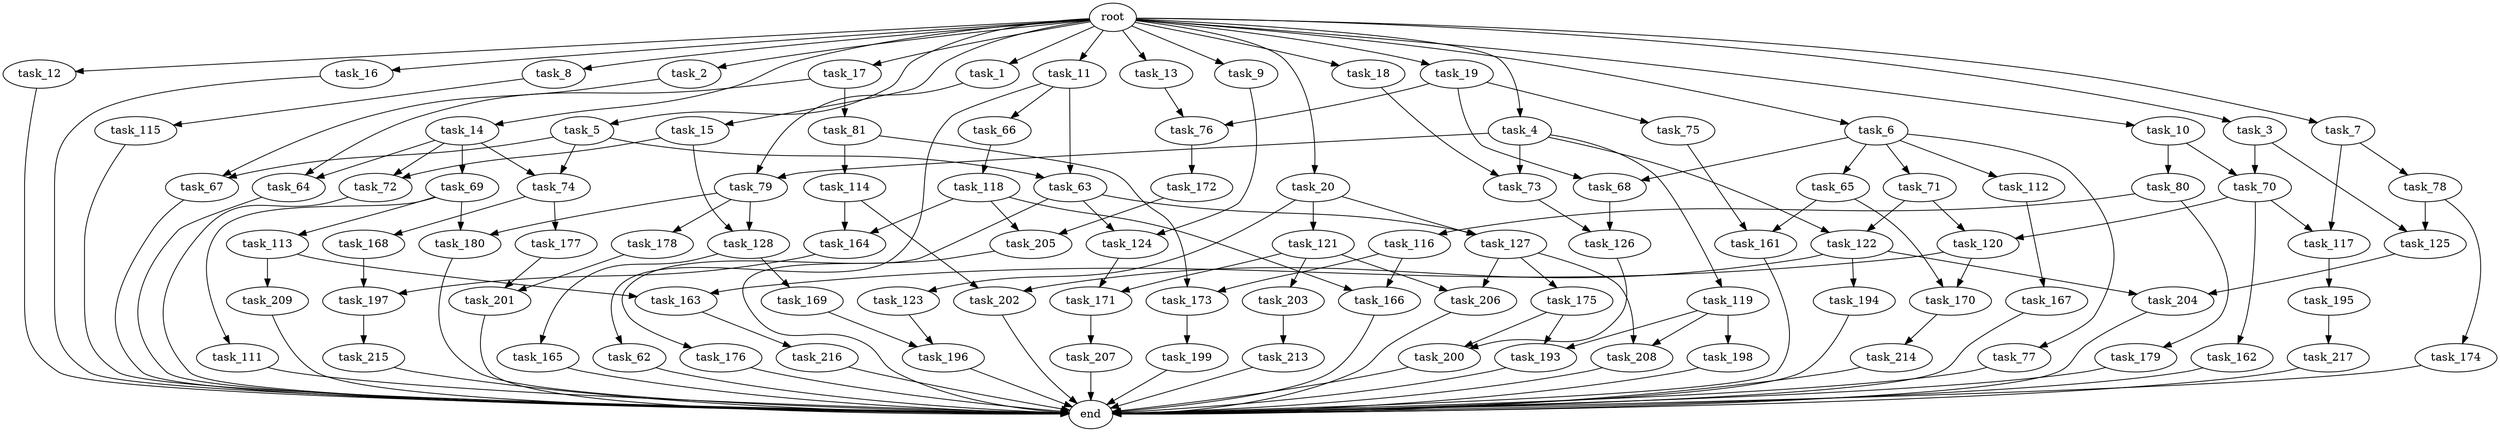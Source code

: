 digraph G {
  root [size="0.000000"];
  task_1 [size="1.024000"];
  task_2 [size="1.024000"];
  task_3 [size="1.024000"];
  task_4 [size="1.024000"];
  task_5 [size="1.024000"];
  task_6 [size="1.024000"];
  task_7 [size="1.024000"];
  task_8 [size="1.024000"];
  task_9 [size="1.024000"];
  task_10 [size="1.024000"];
  task_11 [size="1.024000"];
  task_12 [size="1.024000"];
  task_13 [size="1.024000"];
  task_14 [size="1.024000"];
  task_15 [size="1.024000"];
  task_16 [size="1.024000"];
  task_17 [size="1.024000"];
  task_18 [size="1.024000"];
  task_19 [size="1.024000"];
  task_20 [size="1.024000"];
  task_62 [size="34359738.368000"];
  task_63 [size="171798691.840000"];
  task_64 [size="773094113.280000"];
  task_65 [size="695784701.952000"];
  task_66 [size="34359738.368000"];
  task_67 [size="214748364.800000"];
  task_68 [size="1245540515.840000"];
  task_69 [size="77309411.328000"];
  task_70 [size="627065225.216000"];
  task_71 [size="695784701.952000"];
  task_72 [size="214748364.800000"];
  task_73 [size="446676598.784000"];
  task_74 [size="214748364.800000"];
  task_75 [size="549755813.888000"];
  task_76 [size="970662608.896000"];
  task_77 [size="695784701.952000"];
  task_78 [size="309237645.312000"];
  task_79 [size="214748364.800000"];
  task_80 [size="549755813.888000"];
  task_81 [size="695784701.952000"];
  task_111 [size="549755813.888000"];
  task_112 [size="695784701.952000"];
  task_113 [size="549755813.888000"];
  task_114 [size="214748364.800000"];
  task_115 [size="137438953.472000"];
  task_116 [size="34359738.368000"];
  task_117 [size="730144440.320000"];
  task_118 [size="858993459.200000"];
  task_119 [size="137438953.472000"];
  task_120 [size="1279900254.208000"];
  task_121 [size="549755813.888000"];
  task_122 [size="996432412.672000"];
  task_123 [size="549755813.888000"];
  task_124 [size="730144440.320000"];
  task_125 [size="111669149.696000"];
  task_126 [size="1005022347.264000"];
  task_127 [size="584115552.256000"];
  task_128 [size="558345748.480000"];
  task_161 [size="833223655.424000"];
  task_162 [size="420906795.008000"];
  task_163 [size="996432412.672000"];
  task_164 [size="343597383.680000"];
  task_165 [size="858993459.200000"];
  task_166 [size="68719476.736000"];
  task_167 [size="858993459.200000"];
  task_168 [size="214748364.800000"];
  task_169 [size="858993459.200000"];
  task_170 [size="996432412.672000"];
  task_171 [size="618475290.624000"];
  task_172 [size="137438953.472000"];
  task_173 [size="249108103.168000"];
  task_174 [size="34359738.368000"];
  task_175 [size="137438953.472000"];
  task_176 [size="34359738.368000"];
  task_177 [size="214748364.800000"];
  task_178 [size="420906795.008000"];
  task_179 [size="34359738.368000"];
  task_180 [size="970662608.896000"];
  task_193 [size="249108103.168000"];
  task_194 [size="309237645.312000"];
  task_195 [size="695784701.952000"];
  task_196 [size="214748364.800000"];
  task_197 [size="214748364.800000"];
  task_198 [size="214748364.800000"];
  task_199 [size="695784701.952000"];
  task_200 [size="893353197.568000"];
  task_201 [size="111669149.696000"];
  task_202 [size="618475290.624000"];
  task_203 [size="309237645.312000"];
  task_204 [size="386547056.640000"];
  task_205 [size="343597383.680000"];
  task_206 [size="446676598.784000"];
  task_207 [size="214748364.800000"];
  task_208 [size="352187318.272000"];
  task_209 [size="137438953.472000"];
  task_213 [size="695784701.952000"];
  task_214 [size="695784701.952000"];
  task_215 [size="695784701.952000"];
  task_216 [size="858993459.200000"];
  task_217 [size="549755813.888000"];
  end [size="0.000000"];

  root -> task_1 [size="1.000000"];
  root -> task_2 [size="1.000000"];
  root -> task_3 [size="1.000000"];
  root -> task_4 [size="1.000000"];
  root -> task_5 [size="1.000000"];
  root -> task_6 [size="1.000000"];
  root -> task_7 [size="1.000000"];
  root -> task_8 [size="1.000000"];
  root -> task_9 [size="1.000000"];
  root -> task_10 [size="1.000000"];
  root -> task_11 [size="1.000000"];
  root -> task_12 [size="1.000000"];
  root -> task_13 [size="1.000000"];
  root -> task_14 [size="1.000000"];
  root -> task_15 [size="1.000000"];
  root -> task_16 [size="1.000000"];
  root -> task_17 [size="1.000000"];
  root -> task_18 [size="1.000000"];
  root -> task_19 [size="1.000000"];
  root -> task_20 [size="1.000000"];
  task_1 -> task_79 [size="75497472.000000"];
  task_2 -> task_67 [size="75497472.000000"];
  task_3 -> task_70 [size="75497472.000000"];
  task_3 -> task_125 [size="75497472.000000"];
  task_4 -> task_73 [size="134217728.000000"];
  task_4 -> task_79 [size="134217728.000000"];
  task_4 -> task_119 [size="134217728.000000"];
  task_4 -> task_122 [size="134217728.000000"];
  task_5 -> task_63 [size="134217728.000000"];
  task_5 -> task_67 [size="134217728.000000"];
  task_5 -> task_74 [size="134217728.000000"];
  task_6 -> task_65 [size="679477248.000000"];
  task_6 -> task_68 [size="679477248.000000"];
  task_6 -> task_71 [size="679477248.000000"];
  task_6 -> task_77 [size="679477248.000000"];
  task_6 -> task_112 [size="679477248.000000"];
  task_7 -> task_78 [size="301989888.000000"];
  task_7 -> task_117 [size="301989888.000000"];
  task_8 -> task_115 [size="134217728.000000"];
  task_9 -> task_124 [size="679477248.000000"];
  task_10 -> task_70 [size="536870912.000000"];
  task_10 -> task_80 [size="536870912.000000"];
  task_11 -> task_62 [size="33554432.000000"];
  task_11 -> task_63 [size="33554432.000000"];
  task_11 -> task_66 [size="33554432.000000"];
  task_12 -> end [size="1.000000"];
  task_13 -> task_76 [size="411041792.000000"];
  task_14 -> task_64 [size="75497472.000000"];
  task_14 -> task_69 [size="75497472.000000"];
  task_14 -> task_72 [size="75497472.000000"];
  task_14 -> task_74 [size="75497472.000000"];
  task_15 -> task_72 [size="134217728.000000"];
  task_15 -> task_128 [size="134217728.000000"];
  task_16 -> end [size="1.000000"];
  task_17 -> task_64 [size="679477248.000000"];
  task_17 -> task_81 [size="679477248.000000"];
  task_18 -> task_73 [size="301989888.000000"];
  task_19 -> task_68 [size="536870912.000000"];
  task_19 -> task_75 [size="536870912.000000"];
  task_19 -> task_76 [size="536870912.000000"];
  task_20 -> task_121 [size="536870912.000000"];
  task_20 -> task_123 [size="536870912.000000"];
  task_20 -> task_127 [size="536870912.000000"];
  task_62 -> end [size="1.000000"];
  task_63 -> task_124 [size="33554432.000000"];
  task_63 -> task_127 [size="33554432.000000"];
  task_63 -> task_176 [size="33554432.000000"];
  task_64 -> end [size="1.000000"];
  task_65 -> task_161 [size="134217728.000000"];
  task_65 -> task_170 [size="134217728.000000"];
  task_66 -> task_118 [size="838860800.000000"];
  task_67 -> end [size="1.000000"];
  task_68 -> task_126 [size="301989888.000000"];
  task_69 -> task_111 [size="536870912.000000"];
  task_69 -> task_113 [size="536870912.000000"];
  task_69 -> task_180 [size="536870912.000000"];
  task_70 -> task_117 [size="411041792.000000"];
  task_70 -> task_120 [size="411041792.000000"];
  task_70 -> task_162 [size="411041792.000000"];
  task_71 -> task_120 [size="838860800.000000"];
  task_71 -> task_122 [size="838860800.000000"];
  task_72 -> end [size="1.000000"];
  task_73 -> task_126 [size="679477248.000000"];
  task_74 -> task_168 [size="209715200.000000"];
  task_74 -> task_177 [size="209715200.000000"];
  task_75 -> task_161 [size="679477248.000000"];
  task_76 -> task_172 [size="134217728.000000"];
  task_77 -> end [size="1.000000"];
  task_78 -> task_125 [size="33554432.000000"];
  task_78 -> task_174 [size="33554432.000000"];
  task_79 -> task_128 [size="411041792.000000"];
  task_79 -> task_178 [size="411041792.000000"];
  task_79 -> task_180 [size="411041792.000000"];
  task_80 -> task_116 [size="33554432.000000"];
  task_80 -> task_179 [size="33554432.000000"];
  task_81 -> task_114 [size="209715200.000000"];
  task_81 -> task_173 [size="209715200.000000"];
  task_111 -> end [size="1.000000"];
  task_112 -> task_167 [size="838860800.000000"];
  task_113 -> task_163 [size="134217728.000000"];
  task_113 -> task_209 [size="134217728.000000"];
  task_114 -> task_164 [size="301989888.000000"];
  task_114 -> task_202 [size="301989888.000000"];
  task_115 -> end [size="1.000000"];
  task_116 -> task_166 [size="33554432.000000"];
  task_116 -> task_173 [size="33554432.000000"];
  task_117 -> task_195 [size="679477248.000000"];
  task_118 -> task_164 [size="33554432.000000"];
  task_118 -> task_166 [size="33554432.000000"];
  task_118 -> task_205 [size="33554432.000000"];
  task_119 -> task_193 [size="209715200.000000"];
  task_119 -> task_198 [size="209715200.000000"];
  task_119 -> task_208 [size="209715200.000000"];
  task_120 -> task_163 [size="838860800.000000"];
  task_120 -> task_170 [size="838860800.000000"];
  task_121 -> task_171 [size="301989888.000000"];
  task_121 -> task_203 [size="301989888.000000"];
  task_121 -> task_206 [size="301989888.000000"];
  task_122 -> task_194 [size="301989888.000000"];
  task_122 -> task_202 [size="301989888.000000"];
  task_122 -> task_204 [size="301989888.000000"];
  task_123 -> task_196 [size="75497472.000000"];
  task_124 -> task_171 [size="301989888.000000"];
  task_125 -> task_204 [size="75497472.000000"];
  task_126 -> task_200 [size="838860800.000000"];
  task_127 -> task_175 [size="134217728.000000"];
  task_127 -> task_206 [size="134217728.000000"];
  task_127 -> task_208 [size="134217728.000000"];
  task_128 -> task_165 [size="838860800.000000"];
  task_128 -> task_169 [size="838860800.000000"];
  task_161 -> end [size="1.000000"];
  task_162 -> end [size="1.000000"];
  task_163 -> task_216 [size="838860800.000000"];
  task_164 -> task_197 [size="134217728.000000"];
  task_165 -> end [size="1.000000"];
  task_166 -> end [size="1.000000"];
  task_167 -> end [size="1.000000"];
  task_168 -> task_197 [size="75497472.000000"];
  task_169 -> task_196 [size="134217728.000000"];
  task_170 -> task_214 [size="679477248.000000"];
  task_171 -> task_207 [size="209715200.000000"];
  task_172 -> task_205 [size="301989888.000000"];
  task_173 -> task_199 [size="679477248.000000"];
  task_174 -> end [size="1.000000"];
  task_175 -> task_193 [size="33554432.000000"];
  task_175 -> task_200 [size="33554432.000000"];
  task_176 -> end [size="1.000000"];
  task_177 -> task_201 [size="75497472.000000"];
  task_178 -> task_201 [size="33554432.000000"];
  task_179 -> end [size="1.000000"];
  task_180 -> end [size="1.000000"];
  task_193 -> end [size="1.000000"];
  task_194 -> end [size="1.000000"];
  task_195 -> task_217 [size="536870912.000000"];
  task_196 -> end [size="1.000000"];
  task_197 -> task_215 [size="679477248.000000"];
  task_198 -> end [size="1.000000"];
  task_199 -> end [size="1.000000"];
  task_200 -> end [size="1.000000"];
  task_201 -> end [size="1.000000"];
  task_202 -> end [size="1.000000"];
  task_203 -> task_213 [size="679477248.000000"];
  task_204 -> end [size="1.000000"];
  task_205 -> end [size="1.000000"];
  task_206 -> end [size="1.000000"];
  task_207 -> end [size="1.000000"];
  task_208 -> end [size="1.000000"];
  task_209 -> end [size="1.000000"];
  task_213 -> end [size="1.000000"];
  task_214 -> end [size="1.000000"];
  task_215 -> end [size="1.000000"];
  task_216 -> end [size="1.000000"];
  task_217 -> end [size="1.000000"];
}

